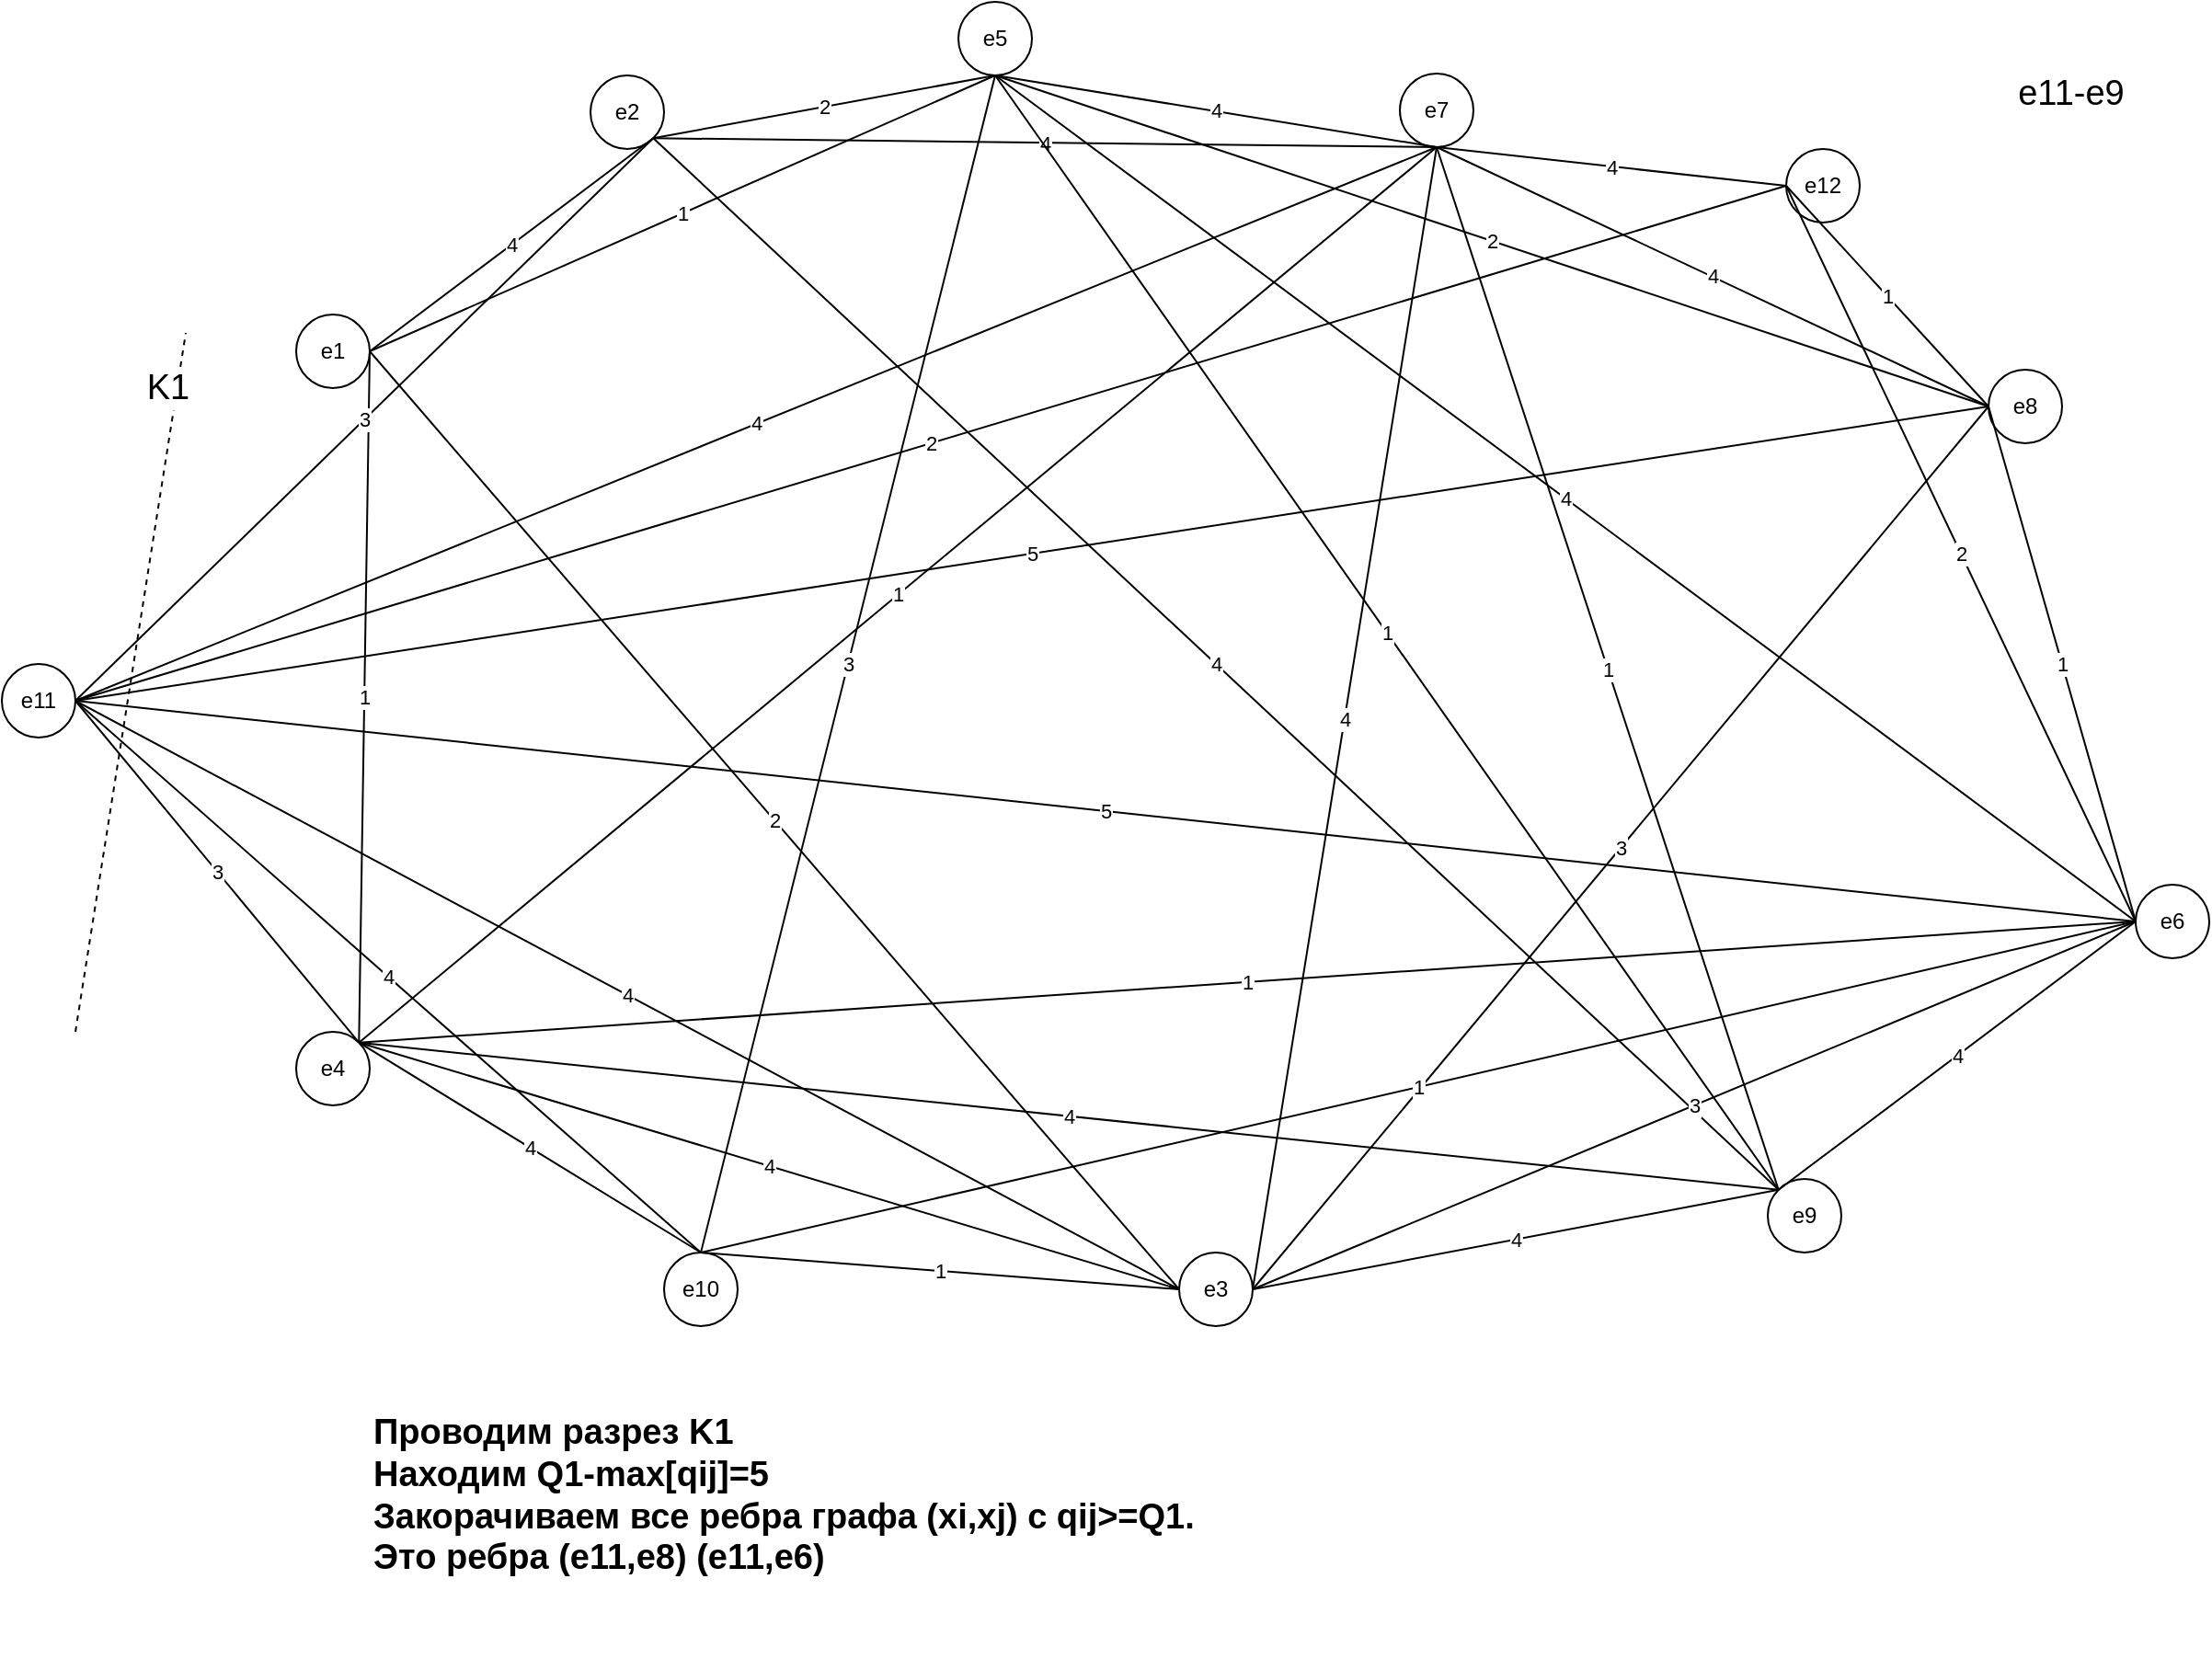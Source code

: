 <mxfile version="12.9.13" type="device"><diagram id="hIdZd6k8Fz3zNo_OCAzb" name="Page-1"><mxGraphModel dx="1569" dy="1607" grid="1" gridSize="10" guides="1" tooltips="1" connect="1" arrows="1" fold="1" page="1" pageScale="1" pageWidth="827" pageHeight="1169" math="0" shadow="0"><root><mxCell id="0"/><mxCell id="1" parent="0"/><mxCell id="G0EA4sJnajI5GC1MX2rp-7" value="e1" style="ellipse;whiteSpace=wrap;html=1;aspect=fixed;" parent="1" vertex="1"><mxGeometry x="-40" y="10" width="40" height="40" as="geometry"/></mxCell><mxCell id="G0EA4sJnajI5GC1MX2rp-8" value="e2" style="ellipse;whiteSpace=wrap;html=1;aspect=fixed;" parent="1" vertex="1"><mxGeometry x="120" y="-120" width="40" height="40" as="geometry"/></mxCell><mxCell id="G0EA4sJnajI5GC1MX2rp-9" value="e3" style="ellipse;whiteSpace=wrap;html=1;aspect=fixed;" parent="1" vertex="1"><mxGeometry x="440" y="520" width="40" height="40" as="geometry"/></mxCell><mxCell id="G0EA4sJnajI5GC1MX2rp-10" value="e4" style="ellipse;whiteSpace=wrap;html=1;aspect=fixed;direction=north;rotation=0;" parent="1" vertex="1"><mxGeometry x="-40" y="400" width="40" height="40" as="geometry"/></mxCell><mxCell id="G0EA4sJnajI5GC1MX2rp-12" value="e5" style="ellipse;whiteSpace=wrap;html=1;aspect=fixed;" parent="1" vertex="1"><mxGeometry x="320" y="-160" width="40" height="40" as="geometry"/></mxCell><mxCell id="G0EA4sJnajI5GC1MX2rp-14" value="e6" style="ellipse;whiteSpace=wrap;html=1;aspect=fixed;" parent="1" vertex="1"><mxGeometry x="960" y="320" width="40" height="40" as="geometry"/></mxCell><mxCell id="G0EA4sJnajI5GC1MX2rp-15" value="e7" style="ellipse;whiteSpace=wrap;html=1;aspect=fixed;" parent="1" vertex="1"><mxGeometry x="560" y="-121" width="40" height="40" as="geometry"/></mxCell><mxCell id="G0EA4sJnajI5GC1MX2rp-16" value="e9" style="ellipse;whiteSpace=wrap;html=1;aspect=fixed;" parent="1" vertex="1"><mxGeometry x="760" y="480" width="40" height="40" as="geometry"/></mxCell><mxCell id="G0EA4sJnajI5GC1MX2rp-17" value="e8" style="ellipse;whiteSpace=wrap;html=1;aspect=fixed;" parent="1" vertex="1"><mxGeometry x="880" y="40" width="40" height="40" as="geometry"/></mxCell><mxCell id="G0EA4sJnajI5GC1MX2rp-21" value="e10" style="ellipse;whiteSpace=wrap;html=1;aspect=fixed;" parent="1" vertex="1"><mxGeometry x="160" y="520" width="40" height="40" as="geometry"/></mxCell><mxCell id="G0EA4sJnajI5GC1MX2rp-22" value="e11" style="ellipse;whiteSpace=wrap;html=1;aspect=fixed;direction=south;" parent="1" vertex="1"><mxGeometry x="-200" y="200" width="40" height="40" as="geometry"/></mxCell><mxCell id="G0EA4sJnajI5GC1MX2rp-23" value="e12" style="ellipse;whiteSpace=wrap;html=1;aspect=fixed;" parent="1" vertex="1"><mxGeometry x="770" y="-80" width="40" height="40" as="geometry"/></mxCell><mxCell id="G0EA4sJnajI5GC1MX2rp-28" value="4" style="endArrow=none;html=1;exitX=1;exitY=0.5;exitDx=0;exitDy=0;entryX=1;entryY=1;entryDx=0;entryDy=0;" parent="1" source="G0EA4sJnajI5GC1MX2rp-7" target="G0EA4sJnajI5GC1MX2rp-8" edge="1"><mxGeometry width="50" height="50" relative="1" as="geometry"><mxPoint x="450" y="300" as="sourcePoint"/><mxPoint x="500" y="250" as="targetPoint"/></mxGeometry></mxCell><mxCell id="G0EA4sJnajI5GC1MX2rp-33" value="2" style="endArrow=none;html=1;shadow=0;exitX=1;exitY=0.5;exitDx=0;exitDy=0;entryX=0;entryY=0.5;entryDx=0;entryDy=0;" parent="1" source="G0EA4sJnajI5GC1MX2rp-7" target="G0EA4sJnajI5GC1MX2rp-9" edge="1"><mxGeometry width="50" height="50" relative="1" as="geometry"><mxPoint x="160" y="260" as="sourcePoint"/><mxPoint x="210" y="210" as="targetPoint"/></mxGeometry></mxCell><mxCell id="G0EA4sJnajI5GC1MX2rp-35" value="1" style="endArrow=none;html=1;shadow=0;exitX=1;exitY=0.5;exitDx=0;exitDy=0;entryX=1;entryY=1;entryDx=0;entryDy=0;" parent="1" source="G0EA4sJnajI5GC1MX2rp-7" target="G0EA4sJnajI5GC1MX2rp-10" edge="1"><mxGeometry width="50" height="50" relative="1" as="geometry"><mxPoint x="150" y="340" as="sourcePoint"/><mxPoint x="200" y="290" as="targetPoint"/></mxGeometry></mxCell><mxCell id="G0EA4sJnajI5GC1MX2rp-37" value="1" style="endArrow=none;html=1;shadow=0;exitX=1;exitY=0.5;exitDx=0;exitDy=0;entryX=0.5;entryY=1;entryDx=0;entryDy=0;" parent="1" source="G0EA4sJnajI5GC1MX2rp-7" target="G0EA4sJnajI5GC1MX2rp-12" edge="1"><mxGeometry width="50" height="50" relative="1" as="geometry"><mxPoint x="450" y="300" as="sourcePoint"/><mxPoint x="500" y="250" as="targetPoint"/></mxGeometry></mxCell><mxCell id="G0EA4sJnajI5GC1MX2rp-39" value="2" style="endArrow=none;html=1;shadow=0;exitX=1;exitY=1;exitDx=0;exitDy=0;entryX=0.5;entryY=1;entryDx=0;entryDy=0;" parent="1" source="G0EA4sJnajI5GC1MX2rp-8" target="G0EA4sJnajI5GC1MX2rp-12" edge="1"><mxGeometry width="50" height="50" relative="1" as="geometry"><mxPoint x="460" y="310" as="sourcePoint"/><mxPoint x="510" y="260" as="targetPoint"/></mxGeometry></mxCell><mxCell id="G0EA4sJnajI5GC1MX2rp-40" value="4" style="endArrow=none;html=1;shadow=0;exitX=1;exitY=1;exitDx=0;exitDy=0;entryX=0.5;entryY=1;entryDx=0;entryDy=0;" parent="1" source="G0EA4sJnajI5GC1MX2rp-8" target="G0EA4sJnajI5GC1MX2rp-15" edge="1"><mxGeometry width="50" height="50" relative="1" as="geometry"><mxPoint x="470" y="320" as="sourcePoint"/><mxPoint x="520" y="270" as="targetPoint"/></mxGeometry></mxCell><mxCell id="G0EA4sJnajI5GC1MX2rp-41" value="4" style="endArrow=none;html=1;shadow=0;exitX=1;exitY=1;exitDx=0;exitDy=0;entryX=0;entryY=0;entryDx=0;entryDy=0;" parent="1" source="G0EA4sJnajI5GC1MX2rp-8" target="G0EA4sJnajI5GC1MX2rp-16" edge="1"><mxGeometry width="50" height="50" relative="1" as="geometry"><mxPoint x="480" y="330" as="sourcePoint"/><mxPoint x="530" y="280" as="targetPoint"/></mxGeometry></mxCell><mxCell id="G0EA4sJnajI5GC1MX2rp-42" value="3" style="endArrow=none;html=1;shadow=0;exitX=1;exitY=1;exitDx=0;exitDy=0;entryX=0.5;entryY=0;entryDx=0;entryDy=0;" parent="1" source="G0EA4sJnajI5GC1MX2rp-8" target="G0EA4sJnajI5GC1MX2rp-22" edge="1"><mxGeometry width="50" height="50" relative="1" as="geometry"><mxPoint x="490" y="340" as="sourcePoint"/><mxPoint x="540" y="290" as="targetPoint"/></mxGeometry></mxCell><mxCell id="G0EA4sJnajI5GC1MX2rp-43" value="4" style="endArrow=none;html=1;shadow=0;exitX=0;exitY=0.5;exitDx=0;exitDy=0;entryX=1;entryY=1;entryDx=0;entryDy=0;" parent="1" source="G0EA4sJnajI5GC1MX2rp-9" target="G0EA4sJnajI5GC1MX2rp-10" edge="1"><mxGeometry width="50" height="50" relative="1" as="geometry"><mxPoint x="500" y="350" as="sourcePoint"/><mxPoint x="550" y="300" as="targetPoint"/></mxGeometry></mxCell><mxCell id="G0EA4sJnajI5GC1MX2rp-44" value="3" style="endArrow=none;html=1;shadow=0;exitX=1;exitY=0.5;exitDx=0;exitDy=0;entryX=0;entryY=0.5;entryDx=0;entryDy=0;" parent="1" source="G0EA4sJnajI5GC1MX2rp-9" target="G0EA4sJnajI5GC1MX2rp-14" edge="1"><mxGeometry width="50" height="50" relative="1" as="geometry"><mxPoint x="510" y="360" as="sourcePoint"/><mxPoint x="560" y="310" as="targetPoint"/></mxGeometry></mxCell><mxCell id="G0EA4sJnajI5GC1MX2rp-45" value="4" style="endArrow=none;html=1;shadow=0;exitX=1;exitY=0.5;exitDx=0;exitDy=0;entryX=0.5;entryY=1;entryDx=0;entryDy=0;" parent="1" source="G0EA4sJnajI5GC1MX2rp-9" target="G0EA4sJnajI5GC1MX2rp-15" edge="1"><mxGeometry width="50" height="50" relative="1" as="geometry"><mxPoint x="520" y="370" as="sourcePoint"/><mxPoint x="570" y="320" as="targetPoint"/></mxGeometry></mxCell><mxCell id="G0EA4sJnajI5GC1MX2rp-46" value="3" style="endArrow=none;html=1;shadow=0;exitX=1;exitY=0.5;exitDx=0;exitDy=0;entryX=0;entryY=0.5;entryDx=0;entryDy=0;" parent="1" source="G0EA4sJnajI5GC1MX2rp-9" target="G0EA4sJnajI5GC1MX2rp-17" edge="1"><mxGeometry width="50" height="50" relative="1" as="geometry"><mxPoint x="530" y="380" as="sourcePoint"/><mxPoint x="580" y="330" as="targetPoint"/></mxGeometry></mxCell><mxCell id="G0EA4sJnajI5GC1MX2rp-47" value="4" style="endArrow=none;html=1;shadow=0;exitX=1;exitY=0.5;exitDx=0;exitDy=0;entryX=0;entryY=0;entryDx=0;entryDy=0;" parent="1" source="G0EA4sJnajI5GC1MX2rp-9" target="G0EA4sJnajI5GC1MX2rp-16" edge="1"><mxGeometry width="50" height="50" relative="1" as="geometry"><mxPoint x="540" y="390" as="sourcePoint"/><mxPoint x="590" y="340" as="targetPoint"/></mxGeometry></mxCell><mxCell id="G0EA4sJnajI5GC1MX2rp-48" value="1" style="endArrow=none;html=1;shadow=0;exitX=0;exitY=0.5;exitDx=0;exitDy=0;entryX=0.5;entryY=0;entryDx=0;entryDy=0;" parent="1" source="G0EA4sJnajI5GC1MX2rp-9" target="G0EA4sJnajI5GC1MX2rp-21" edge="1"><mxGeometry width="50" height="50" relative="1" as="geometry"><mxPoint x="550" y="400" as="sourcePoint"/><mxPoint x="600" y="350" as="targetPoint"/></mxGeometry></mxCell><mxCell id="G0EA4sJnajI5GC1MX2rp-49" value="4" style="endArrow=none;html=1;shadow=0;entryX=0.5;entryY=0;entryDx=0;entryDy=0;exitX=0;exitY=0.5;exitDx=0;exitDy=0;" parent="1" source="G0EA4sJnajI5GC1MX2rp-9" target="G0EA4sJnajI5GC1MX2rp-22" edge="1"><mxGeometry width="50" height="50" relative="1" as="geometry"><mxPoint x="490" y="220" as="sourcePoint"/><mxPoint x="610" y="360" as="targetPoint"/></mxGeometry></mxCell><mxCell id="G0EA4sJnajI5GC1MX2rp-50" value="1" style="endArrow=none;html=1;shadow=0;exitX=1;exitY=1;exitDx=0;exitDy=0;entryX=0;entryY=0.5;entryDx=0;entryDy=0;" parent="1" source="G0EA4sJnajI5GC1MX2rp-10" target="G0EA4sJnajI5GC1MX2rp-14" edge="1"><mxGeometry width="50" height="50" relative="1" as="geometry"><mxPoint x="570" y="420" as="sourcePoint"/><mxPoint x="620" y="370" as="targetPoint"/></mxGeometry></mxCell><mxCell id="G0EA4sJnajI5GC1MX2rp-51" value="1" style="endArrow=none;html=1;shadow=0;exitX=1;exitY=1;exitDx=0;exitDy=0;entryX=0.5;entryY=1;entryDx=0;entryDy=0;" parent="1" source="G0EA4sJnajI5GC1MX2rp-10" target="G0EA4sJnajI5GC1MX2rp-15" edge="1"><mxGeometry width="50" height="50" relative="1" as="geometry"><mxPoint x="580" y="430" as="sourcePoint"/><mxPoint x="630" y="380" as="targetPoint"/></mxGeometry></mxCell><mxCell id="G0EA4sJnajI5GC1MX2rp-52" value="4" style="endArrow=none;html=1;shadow=0;exitX=1;exitY=1;exitDx=0;exitDy=0;entryX=0.5;entryY=0;entryDx=0;entryDy=0;" parent="1" source="G0EA4sJnajI5GC1MX2rp-10" target="G0EA4sJnajI5GC1MX2rp-21" edge="1"><mxGeometry width="50" height="50" relative="1" as="geometry"><mxPoint x="590" y="440" as="sourcePoint"/><mxPoint x="640" y="390" as="targetPoint"/></mxGeometry></mxCell><mxCell id="G0EA4sJnajI5GC1MX2rp-53" value="4" style="endArrow=none;html=1;shadow=0;exitX=1;exitY=1;exitDx=0;exitDy=0;entryX=0;entryY=0;entryDx=0;entryDy=0;" parent="1" source="G0EA4sJnajI5GC1MX2rp-10" target="G0EA4sJnajI5GC1MX2rp-16" edge="1"><mxGeometry width="50" height="50" relative="1" as="geometry"><mxPoint x="260" y="330" as="sourcePoint"/><mxPoint x="650" y="400" as="targetPoint"/></mxGeometry></mxCell><mxCell id="G0EA4sJnajI5GC1MX2rp-54" value="3" style="endArrow=none;html=1;shadow=0;exitX=1;exitY=1;exitDx=0;exitDy=0;entryX=0.5;entryY=0;entryDx=0;entryDy=0;" parent="1" source="G0EA4sJnajI5GC1MX2rp-10" target="G0EA4sJnajI5GC1MX2rp-22" edge="1"><mxGeometry width="50" height="50" relative="1" as="geometry"><mxPoint x="610" y="460" as="sourcePoint"/><mxPoint x="660" y="410" as="targetPoint"/></mxGeometry></mxCell><mxCell id="G0EA4sJnajI5GC1MX2rp-55" value="4" style="endArrow=none;html=1;shadow=0;exitX=0.5;exitY=1;exitDx=0;exitDy=0;entryX=0;entryY=0.5;entryDx=0;entryDy=0;" parent="1" source="G0EA4sJnajI5GC1MX2rp-12" target="G0EA4sJnajI5GC1MX2rp-14" edge="1"><mxGeometry width="50" height="50" relative="1" as="geometry"><mxPoint x="620" y="470" as="sourcePoint"/><mxPoint x="670" y="420" as="targetPoint"/></mxGeometry></mxCell><mxCell id="G0EA4sJnajI5GC1MX2rp-56" value="4" style="endArrow=none;html=1;shadow=0;exitX=0.5;exitY=1;exitDx=0;exitDy=0;entryX=0.5;entryY=1;entryDx=0;entryDy=0;" parent="1" source="G0EA4sJnajI5GC1MX2rp-12" target="G0EA4sJnajI5GC1MX2rp-15" edge="1"><mxGeometry width="50" height="50" relative="1" as="geometry"><mxPoint x="630" y="480" as="sourcePoint"/><mxPoint x="680" y="430" as="targetPoint"/></mxGeometry></mxCell><mxCell id="G0EA4sJnajI5GC1MX2rp-57" value="2" style="endArrow=none;html=1;shadow=0;entryX=0;entryY=0.5;entryDx=0;entryDy=0;exitX=0.5;exitY=1;exitDx=0;exitDy=0;" parent="1" source="G0EA4sJnajI5GC1MX2rp-12" target="G0EA4sJnajI5GC1MX2rp-17" edge="1"><mxGeometry width="50" height="50" relative="1" as="geometry"><mxPoint x="230" y="-50" as="sourcePoint"/><mxPoint x="690" y="440" as="targetPoint"/></mxGeometry></mxCell><mxCell id="G0EA4sJnajI5GC1MX2rp-58" value="1" style="endArrow=none;html=1;shadow=0;exitX=0.5;exitY=1;exitDx=0;exitDy=0;entryX=0;entryY=0;entryDx=0;entryDy=0;" parent="1" source="G0EA4sJnajI5GC1MX2rp-12" target="G0EA4sJnajI5GC1MX2rp-16" edge="1"><mxGeometry width="50" height="50" relative="1" as="geometry"><mxPoint x="650" y="500" as="sourcePoint"/><mxPoint x="700" y="450" as="targetPoint"/></mxGeometry></mxCell><mxCell id="G0EA4sJnajI5GC1MX2rp-59" value="3" style="endArrow=none;html=1;shadow=0;exitX=0.5;exitY=1;exitDx=0;exitDy=0;entryX=0.5;entryY=0;entryDx=0;entryDy=0;" parent="1" source="G0EA4sJnajI5GC1MX2rp-12" target="G0EA4sJnajI5GC1MX2rp-21" edge="1"><mxGeometry width="50" height="50" relative="1" as="geometry"><mxPoint x="660" y="510" as="sourcePoint"/><mxPoint x="710" y="460" as="targetPoint"/></mxGeometry></mxCell><mxCell id="G0EA4sJnajI5GC1MX2rp-60" value="1" style="endArrow=none;html=1;shadow=0;exitX=0;exitY=0.5;exitDx=0;exitDy=0;entryX=0;entryY=0.5;entryDx=0;entryDy=0;" parent="1" source="G0EA4sJnajI5GC1MX2rp-14" target="G0EA4sJnajI5GC1MX2rp-17" edge="1"><mxGeometry width="50" height="50" relative="1" as="geometry"><mxPoint x="670" y="520" as="sourcePoint"/><mxPoint x="720" y="470" as="targetPoint"/></mxGeometry></mxCell><mxCell id="G0EA4sJnajI5GC1MX2rp-61" value="4" style="endArrow=none;html=1;shadow=0;exitX=0;exitY=0.5;exitDx=0;exitDy=0;entryX=0;entryY=0;entryDx=0;entryDy=0;" parent="1" source="G0EA4sJnajI5GC1MX2rp-14" target="G0EA4sJnajI5GC1MX2rp-16" edge="1"><mxGeometry width="50" height="50" relative="1" as="geometry"><mxPoint x="680" y="530" as="sourcePoint"/><mxPoint x="750" y="170" as="targetPoint"/></mxGeometry></mxCell><mxCell id="G0EA4sJnajI5GC1MX2rp-62" value="1" style="endArrow=none;html=1;shadow=0;exitX=0;exitY=0.5;exitDx=0;exitDy=0;entryX=0.5;entryY=0;entryDx=0;entryDy=0;" parent="1" source="G0EA4sJnajI5GC1MX2rp-14" target="G0EA4sJnajI5GC1MX2rp-21" edge="1"><mxGeometry width="50" height="50" relative="1" as="geometry"><mxPoint x="690" y="540" as="sourcePoint"/><mxPoint x="740" y="490" as="targetPoint"/></mxGeometry></mxCell><mxCell id="G0EA4sJnajI5GC1MX2rp-63" value="5" style="endArrow=none;html=1;shadow=0;exitX=0;exitY=0.5;exitDx=0;exitDy=0;entryX=0.5;entryY=0;entryDx=0;entryDy=0;" parent="1" source="G0EA4sJnajI5GC1MX2rp-14" target="G0EA4sJnajI5GC1MX2rp-22" edge="1"><mxGeometry width="50" height="50" relative="1" as="geometry"><mxPoint x="700" y="550" as="sourcePoint"/><mxPoint x="750" y="500" as="targetPoint"/></mxGeometry></mxCell><mxCell id="G0EA4sJnajI5GC1MX2rp-64" value="2" style="endArrow=none;html=1;shadow=0;exitX=0;exitY=0.5;exitDx=0;exitDy=0;entryX=0;entryY=0.5;entryDx=0;entryDy=0;" parent="1" source="G0EA4sJnajI5GC1MX2rp-14" target="G0EA4sJnajI5GC1MX2rp-23" edge="1"><mxGeometry width="50" height="50" relative="1" as="geometry"><mxPoint x="710" y="560" as="sourcePoint"/><mxPoint x="700" y="-50" as="targetPoint"/></mxGeometry></mxCell><mxCell id="G0EA4sJnajI5GC1MX2rp-65" value="4" style="endArrow=none;html=1;shadow=0;exitX=0.5;exitY=1;exitDx=0;exitDy=0;entryX=0;entryY=0.5;entryDx=0;entryDy=0;" parent="1" source="G0EA4sJnajI5GC1MX2rp-15" target="G0EA4sJnajI5GC1MX2rp-17" edge="1"><mxGeometry width="50" height="50" relative="1" as="geometry"><mxPoint x="720" y="570" as="sourcePoint"/><mxPoint x="770" y="520" as="targetPoint"/></mxGeometry></mxCell><mxCell id="G0EA4sJnajI5GC1MX2rp-66" value="1" style="endArrow=none;html=1;shadow=0;exitX=0.5;exitY=1;exitDx=0;exitDy=0;entryX=0;entryY=0;entryDx=0;entryDy=0;" parent="1" source="G0EA4sJnajI5GC1MX2rp-15" target="G0EA4sJnajI5GC1MX2rp-16" edge="1"><mxGeometry width="50" height="50" relative="1" as="geometry"><mxPoint x="730" y="580" as="sourcePoint"/><mxPoint x="510" y="170" as="targetPoint"/></mxGeometry></mxCell><mxCell id="G0EA4sJnajI5GC1MX2rp-72" value="4" style="endArrow=none;html=1;shadow=0;exitX=0.5;exitY=0;exitDx=0;exitDy=0;entryX=0.5;entryY=1;entryDx=0;entryDy=0;" parent="1" source="G0EA4sJnajI5GC1MX2rp-22" target="G0EA4sJnajI5GC1MX2rp-15" edge="1"><mxGeometry width="50" height="50" relative="1" as="geometry"><mxPoint x="740" y="590" as="sourcePoint"/><mxPoint x="790" y="540" as="targetPoint"/></mxGeometry></mxCell><mxCell id="G0EA4sJnajI5GC1MX2rp-73" value="4" style="endArrow=none;html=1;shadow=0;entryX=0.5;entryY=1;entryDx=0;entryDy=0;exitX=0;exitY=0.5;exitDx=0;exitDy=0;" parent="1" source="G0EA4sJnajI5GC1MX2rp-23" target="G0EA4sJnajI5GC1MX2rp-15" edge="1"><mxGeometry width="50" height="50" relative="1" as="geometry"><mxPoint x="730" y="-60" as="sourcePoint"/><mxPoint x="800" y="550" as="targetPoint"/></mxGeometry></mxCell><mxCell id="G0EA4sJnajI5GC1MX2rp-77" value="5" style="endArrow=none;html=1;shadow=0;exitX=0;exitY=0.5;exitDx=0;exitDy=0;entryX=0.5;entryY=0;entryDx=0;entryDy=0;" parent="1" source="G0EA4sJnajI5GC1MX2rp-17" target="G0EA4sJnajI5GC1MX2rp-22" edge="1"><mxGeometry width="50" height="50" relative="1" as="geometry"><mxPoint x="760" y="49" as="sourcePoint"/><mxPoint x="810" y="-1" as="targetPoint"/></mxGeometry></mxCell><mxCell id="G0EA4sJnajI5GC1MX2rp-78" value="1" style="endArrow=none;html=1;shadow=0;entryX=0;entryY=0.5;entryDx=0;entryDy=0;exitX=0;exitY=0.5;exitDx=0;exitDy=0;" parent="1" source="G0EA4sJnajI5GC1MX2rp-23" target="G0EA4sJnajI5GC1MX2rp-17" edge="1"><mxGeometry width="50" height="50" relative="1" as="geometry"><mxPoint x="790" y="100" as="sourcePoint"/><mxPoint x="840" y="50" as="targetPoint"/></mxGeometry></mxCell><mxCell id="G0EA4sJnajI5GC1MX2rp-79" value="4" style="endArrow=none;html=1;shadow=0;exitX=0.5;exitY=0;exitDx=0;exitDy=0;entryX=0.5;entryY=0;entryDx=0;entryDy=0;" parent="1" source="G0EA4sJnajI5GC1MX2rp-21" target="G0EA4sJnajI5GC1MX2rp-22" edge="1"><mxGeometry width="50" height="50" relative="1" as="geometry"><mxPoint x="780" y="630" as="sourcePoint"/><mxPoint x="830" y="580" as="targetPoint"/></mxGeometry></mxCell><mxCell id="G0EA4sJnajI5GC1MX2rp-80" value="2" style="endArrow=none;html=1;shadow=0;entryX=0;entryY=0.5;entryDx=0;entryDy=0;exitX=0.5;exitY=0;exitDx=0;exitDy=0;" parent="1" source="G0EA4sJnajI5GC1MX2rp-22" target="G0EA4sJnajI5GC1MX2rp-23" edge="1"><mxGeometry width="50" height="50" relative="1" as="geometry"><mxPoint y="270" as="sourcePoint"/><mxPoint x="840" y="590" as="targetPoint"/></mxGeometry></mxCell><mxCell id="G0EA4sJnajI5GC1MX2rp-91" value="Проводим разрез K1&lt;br style=&quot;font-size: 19px&quot;&gt;Находим Q1-max[qij]=5&lt;br&gt;Закорачиваем все ребра графа (xi,xj) c qij&amp;gt;=Q1. &lt;br&gt;Это ребра (e11,e8) (e11,e6)" style="text;html=1;strokeColor=none;fillColor=none;align=left;verticalAlign=top;whiteSpace=wrap;rounded=0;horizontal=1;fontSize=19;fontStyle=1" parent="1" vertex="1"><mxGeometry y="600" width="590" height="140" as="geometry"/></mxCell><mxCell id="G0EA4sJnajI5GC1MX2rp-92" value="K1" style="endArrow=none;dashed=1;html=1;shadow=0;fontSize=19;" parent="1" edge="1"><mxGeometry x="0.838" y="5" width="50" height="50" relative="1" as="geometry"><mxPoint x="-160" y="400" as="sourcePoint"/><mxPoint x="-100" y="20" as="targetPoint"/><mxPoint as="offset"/></mxGeometry></mxCell><mxCell id="G0EA4sJnajI5GC1MX2rp-93" value="e11-e9" style="text;html=1;strokeColor=none;fillColor=none;align=center;verticalAlign=middle;whiteSpace=wrap;rounded=0;fontSize=19;" parent="1" vertex="1"><mxGeometry x="870" y="-120" width="110" height="20" as="geometry"/></mxCell></root></mxGraphModel></diagram></mxfile>